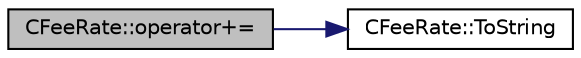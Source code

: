 digraph "CFeeRate::operator+="
{
  edge [fontname="Helvetica",fontsize="10",labelfontname="Helvetica",labelfontsize="10"];
  node [fontname="Helvetica",fontsize="10",shape=record];
  rankdir="LR";
  Node18 [label="CFeeRate::operator+=",height=0.2,width=0.4,color="black", fillcolor="grey75", style="filled", fontcolor="black"];
  Node18 -> Node19 [color="midnightblue",fontsize="10",style="solid",fontname="Helvetica"];
  Node19 [label="CFeeRate::ToString",height=0.2,width=0.4,color="black", fillcolor="white", style="filled",URL="$class_c_fee_rate.html#a67a2711583d588edd3dfa2dba682f4ce"];
}
